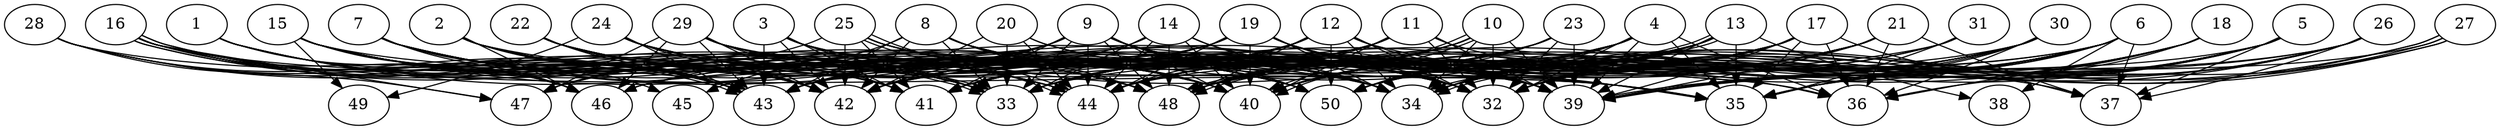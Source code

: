 // DAG automatically generated by daggen at Thu Oct  3 14:07:58 2019
// ./daggen --dot -n 50 --ccr 0.4 --fat 0.9 --regular 0.9 --density 0.9 --mindata 5242880 --maxdata 52428800 
digraph G {
  1 [size="121822720", alpha="0.17", expect_size="48729088"] 
  1 -> 33 [size ="48729088"]
  1 -> 34 [size ="48729088"]
  1 -> 43 [size ="48729088"]
  1 -> 44 [size ="48729088"]
  1 -> 46 [size ="48729088"]
  1 -> 48 [size ="48729088"]
  2 [size="64386560", alpha="0.12", expect_size="25754624"] 
  2 -> 34 [size ="25754624"]
  2 -> 36 [size ="25754624"]
  2 -> 42 [size ="25754624"]
  2 -> 43 [size ="25754624"]
  2 -> 46 [size ="25754624"]
  2 -> 48 [size ="25754624"]
  3 [size="22824960", alpha="0.15", expect_size="9129984"] 
  3 -> 33 [size ="9129984"]
  3 -> 39 [size ="9129984"]
  3 -> 40 [size ="9129984"]
  3 -> 41 [size ="9129984"]
  3 -> 42 [size ="9129984"]
  3 -> 43 [size ="9129984"]
  3 -> 48 [size ="9129984"]
  3 -> 50 [size ="9129984"]
  4 [size="49008640", alpha="0.09", expect_size="19603456"] 
  4 -> 32 [size ="19603456"]
  4 -> 33 [size ="19603456"]
  4 -> 34 [size ="19603456"]
  4 -> 35 [size ="19603456"]
  4 -> 36 [size ="19603456"]
  4 -> 39 [size ="19603456"]
  4 -> 40 [size ="19603456"]
  4 -> 41 [size ="19603456"]
  4 -> 46 [size ="19603456"]
  4 -> 48 [size ="19603456"]
  4 -> 50 [size ="19603456"]
  5 [size="80097280", alpha="0.17", expect_size="32038912"] 
  5 -> 32 [size ="32038912"]
  5 -> 33 [size ="32038912"]
  5 -> 34 [size ="32038912"]
  5 -> 35 [size ="32038912"]
  5 -> 37 [size ="32038912"]
  5 -> 39 [size ="32038912"]
  5 -> 48 [size ="32038912"]
  5 -> 50 [size ="32038912"]
  6 [size="71966720", alpha="0.13", expect_size="28786688"] 
  6 -> 32 [size ="28786688"]
  6 -> 33 [size ="28786688"]
  6 -> 34 [size ="28786688"]
  6 -> 35 [size ="28786688"]
  6 -> 37 [size ="28786688"]
  6 -> 38 [size ="28786688"]
  6 -> 39 [size ="28786688"]
  6 -> 40 [size ="28786688"]
  6 -> 42 [size ="28786688"]
  6 -> 43 [size ="28786688"]
  6 -> 48 [size ="28786688"]
  6 -> 50 [size ="28786688"]
  7 [size="45649920", alpha="0.19", expect_size="18259968"] 
  7 -> 32 [size ="18259968"]
  7 -> 39 [size ="18259968"]
  7 -> 42 [size ="18259968"]
  7 -> 43 [size ="18259968"]
  7 -> 44 [size ="18259968"]
  7 -> 45 [size ="18259968"]
  7 -> 46 [size ="18259968"]
  7 -> 48 [size ="18259968"]
  7 -> 50 [size ="18259968"]
  8 [size="124968960", alpha="0.15", expect_size="49987584"] 
  8 -> 32 [size ="49987584"]
  8 -> 33 [size ="49987584"]
  8 -> 34 [size ="49987584"]
  8 -> 39 [size ="49987584"]
  8 -> 40 [size ="49987584"]
  8 -> 42 [size ="49987584"]
  8 -> 43 [size ="49987584"]
  8 -> 45 [size ="49987584"]
  8 -> 48 [size ="49987584"]
  8 -> 50 [size ="49987584"]
  9 [size="58268160", alpha="0.08", expect_size="23307264"] 
  9 -> 32 [size ="23307264"]
  9 -> 33 [size ="23307264"]
  9 -> 34 [size ="23307264"]
  9 -> 35 [size ="23307264"]
  9 -> 39 [size ="23307264"]
  9 -> 40 [size ="23307264"]
  9 -> 41 [size ="23307264"]
  9 -> 42 [size ="23307264"]
  9 -> 43 [size ="23307264"]
  9 -> 44 [size ="23307264"]
  9 -> 47 [size ="23307264"]
  9 -> 48 [size ="23307264"]
  9 -> 50 [size ="23307264"]
  10 [size="33024000", alpha="0.15", expect_size="13209600"] 
  10 -> 32 [size ="13209600"]
  10 -> 33 [size ="13209600"]
  10 -> 34 [size ="13209600"]
  10 -> 39 [size ="13209600"]
  10 -> 40 [size ="13209600"]
  10 -> 40 [size ="13209600"]
  10 -> 42 [size ="13209600"]
  10 -> 44 [size ="13209600"]
  10 -> 48 [size ="13209600"]
  11 [size="102548480", alpha="0.17", expect_size="41019392"] 
  11 -> 32 [size ="41019392"]
  11 -> 33 [size ="41019392"]
  11 -> 36 [size ="41019392"]
  11 -> 39 [size ="41019392"]
  11 -> 40 [size ="41019392"]
  11 -> 42 [size ="41019392"]
  11 -> 43 [size ="41019392"]
  11 -> 48 [size ="41019392"]
  12 [size="86115840", alpha="0.15", expect_size="34446336"] 
  12 -> 32 [size ="34446336"]
  12 -> 33 [size ="34446336"]
  12 -> 34 [size ="34446336"]
  12 -> 37 [size ="34446336"]
  12 -> 39 [size ="34446336"]
  12 -> 41 [size ="34446336"]
  12 -> 42 [size ="34446336"]
  12 -> 43 [size ="34446336"]
  12 -> 44 [size ="34446336"]
  12 -> 48 [size ="34446336"]
  12 -> 50 [size ="34446336"]
  13 [size="37319680", alpha="0.19", expect_size="14927872"] 
  13 -> 32 [size ="14927872"]
  13 -> 33 [size ="14927872"]
  13 -> 34 [size ="14927872"]
  13 -> 35 [size ="14927872"]
  13 -> 38 [size ="14927872"]
  13 -> 39 [size ="14927872"]
  13 -> 43 [size ="14927872"]
  13 -> 44 [size ="14927872"]
  13 -> 48 [size ="14927872"]
  13 -> 48 [size ="14927872"]
  13 -> 50 [size ="14927872"]
  14 [size="126208000", alpha="0.19", expect_size="50483200"] 
  14 -> 32 [size ="50483200"]
  14 -> 33 [size ="50483200"]
  14 -> 34 [size ="50483200"]
  14 -> 40 [size ="50483200"]
  14 -> 43 [size ="50483200"]
  14 -> 44 [size ="50483200"]
  14 -> 48 [size ="50483200"]
  15 [size="61655040", alpha="0.07", expect_size="24662016"] 
  15 -> 32 [size ="24662016"]
  15 -> 33 [size ="24662016"]
  15 -> 39 [size ="24662016"]
  15 -> 40 [size ="24662016"]
  15 -> 41 [size ="24662016"]
  15 -> 42 [size ="24662016"]
  15 -> 43 [size ="24662016"]
  15 -> 44 [size ="24662016"]
  15 -> 46 [size ="24662016"]
  15 -> 48 [size ="24662016"]
  15 -> 49 [size ="24662016"]
  16 [size="42905600", alpha="0.02", expect_size="17162240"] 
  16 -> 33 [size ="17162240"]
  16 -> 33 [size ="17162240"]
  16 -> 35 [size ="17162240"]
  16 -> 39 [size ="17162240"]
  16 -> 42 [size ="17162240"]
  16 -> 43 [size ="17162240"]
  16 -> 43 [size ="17162240"]
  16 -> 44 [size ="17162240"]
  16 -> 46 [size ="17162240"]
  16 -> 47 [size ="17162240"]
  16 -> 48 [size ="17162240"]
  17 [size="121489920", alpha="0.10", expect_size="48595968"] 
  17 -> 32 [size ="48595968"]
  17 -> 33 [size ="48595968"]
  17 -> 35 [size ="48595968"]
  17 -> 36 [size ="48595968"]
  17 -> 37 [size ="48595968"]
  17 -> 39 [size ="48595968"]
  17 -> 40 [size ="48595968"]
  17 -> 41 [size ="48595968"]
  17 -> 42 [size ="48595968"]
  17 -> 44 [size ="48595968"]
  17 -> 48 [size ="48595968"]
  17 -> 50 [size ="48595968"]
  18 [size="115573760", alpha="0.06", expect_size="46229504"] 
  18 -> 32 [size ="46229504"]
  18 -> 36 [size ="46229504"]
  18 -> 39 [size ="46229504"]
  18 -> 40 [size ="46229504"]
  18 -> 44 [size ="46229504"]
  19 [size="85038080", alpha="0.17", expect_size="34015232"] 
  19 -> 32 [size ="34015232"]
  19 -> 34 [size ="34015232"]
  19 -> 35 [size ="34015232"]
  19 -> 39 [size ="34015232"]
  19 -> 40 [size ="34015232"]
  19 -> 41 [size ="34015232"]
  19 -> 43 [size ="34015232"]
  19 -> 44 [size ="34015232"]
  19 -> 47 [size ="34015232"]
  20 [size="131048960", alpha="0.12", expect_size="52419584"] 
  20 -> 32 [size ="52419584"]
  20 -> 33 [size ="52419584"]
  20 -> 34 [size ="52419584"]
  20 -> 42 [size ="52419584"]
  20 -> 44 [size ="52419584"]
  21 [size="99036160", alpha="0.06", expect_size="39614464"] 
  21 -> 32 [size ="39614464"]
  21 -> 33 [size ="39614464"]
  21 -> 34 [size ="39614464"]
  21 -> 36 [size ="39614464"]
  21 -> 37 [size ="39614464"]
  21 -> 39 [size ="39614464"]
  21 -> 40 [size ="39614464"]
  21 -> 41 [size ="39614464"]
  21 -> 44 [size ="39614464"]
  21 -> 48 [size ="39614464"]
  21 -> 50 [size ="39614464"]
  22 [size="81177600", alpha="0.08", expect_size="32471040"] 
  22 -> 33 [size ="32471040"]
  22 -> 34 [size ="32471040"]
  22 -> 40 [size ="32471040"]
  22 -> 41 [size ="32471040"]
  22 -> 42 [size ="32471040"]
  22 -> 43 [size ="32471040"]
  22 -> 44 [size ="32471040"]
  22 -> 48 [size ="32471040"]
  22 -> 50 [size ="32471040"]
  23 [size="51205120", alpha="0.12", expect_size="20482048"] 
  23 -> 32 [size ="20482048"]
  23 -> 39 [size ="20482048"]
  23 -> 40 [size ="20482048"]
  23 -> 43 [size ="20482048"]
  23 -> 44 [size ="20482048"]
  23 -> 50 [size ="20482048"]
  24 [size="46251520", alpha="0.02", expect_size="18500608"] 
  24 -> 32 [size ="18500608"]
  24 -> 33 [size ="18500608"]
  24 -> 39 [size ="18500608"]
  24 -> 40 [size ="18500608"]
  24 -> 42 [size ="18500608"]
  24 -> 43 [size ="18500608"]
  24 -> 44 [size ="18500608"]
  24 -> 49 [size ="18500608"]
  24 -> 50 [size ="18500608"]
  25 [size="38085120", alpha="0.04", expect_size="15234048"] 
  25 -> 34 [size ="15234048"]
  25 -> 35 [size ="15234048"]
  25 -> 40 [size ="15234048"]
  25 -> 41 [size ="15234048"]
  25 -> 42 [size ="15234048"]
  25 -> 44 [size ="15234048"]
  25 -> 44 [size ="15234048"]
  25 -> 47 [size ="15234048"]
  25 -> 50 [size ="15234048"]
  26 [size="78891520", alpha="0.15", expect_size="31556608"] 
  26 -> 32 [size ="31556608"]
  26 -> 34 [size ="31556608"]
  26 -> 35 [size ="31556608"]
  26 -> 37 [size ="31556608"]
  26 -> 39 [size ="31556608"]
  26 -> 42 [size ="31556608"]
  26 -> 44 [size ="31556608"]
  27 [size="89753600", alpha="0.12", expect_size="35901440"] 
  27 -> 34 [size ="35901440"]
  27 -> 34 [size ="35901440"]
  27 -> 36 [size ="35901440"]
  27 -> 39 [size ="35901440"]
  27 -> 39 [size ="35901440"]
  27 -> 48 [size ="35901440"]
  28 [size="33489920", alpha="0.08", expect_size="13395968"] 
  28 -> 33 [size ="13395968"]
  28 -> 34 [size ="13395968"]
  28 -> 41 [size ="13395968"]
  28 -> 42 [size ="13395968"]
  28 -> 43 [size ="13395968"]
  28 -> 47 [size ="13395968"]
  29 [size="69864960", alpha="0.12", expect_size="27945984"] 
  29 -> 32 [size ="27945984"]
  29 -> 34 [size ="27945984"]
  29 -> 35 [size ="27945984"]
  29 -> 39 [size ="27945984"]
  29 -> 41 [size ="27945984"]
  29 -> 42 [size ="27945984"]
  29 -> 43 [size ="27945984"]
  29 -> 46 [size ="27945984"]
  29 -> 47 [size ="27945984"]
  29 -> 48 [size ="27945984"]
  30 [size="50442240", alpha="0.19", expect_size="20176896"] 
  30 -> 32 [size ="20176896"]
  30 -> 34 [size ="20176896"]
  30 -> 35 [size ="20176896"]
  30 -> 36 [size ="20176896"]
  30 -> 39 [size ="20176896"]
  30 -> 44 [size ="20176896"]
  30 -> 46 [size ="20176896"]
  30 -> 48 [size ="20176896"]
  30 -> 50 [size ="20176896"]
  31 [size="120962560", alpha="0.01", expect_size="48385024"] 
  31 -> 32 [size ="48385024"]
  31 -> 34 [size ="48385024"]
  31 -> 35 [size ="48385024"]
  31 -> 46 [size ="48385024"]
  32 [size="36247040", alpha="0.15", expect_size="14498816"] 
  33 [size="83504640", alpha="0.14", expect_size="33401856"] 
  34 [size="36528640", alpha="0.12", expect_size="14611456"] 
  35 [size="49180160", alpha="0.18", expect_size="19672064"] 
  36 [size="70489600", alpha="0.09", expect_size="28195840"] 
  37 [size="41349120", alpha="0.18", expect_size="16539648"] 
  38 [size="112268800", alpha="0.05", expect_size="44907520"] 
  39 [size="41218560", alpha="0.04", expect_size="16487424"] 
  40 [size="109294080", alpha="0.03", expect_size="43717632"] 
  41 [size="100477440", alpha="0.16", expect_size="40190976"] 
  42 [size="104215040", alpha="0.02", expect_size="41686016"] 
  43 [size="75553280", alpha="0.13", expect_size="30221312"] 
  44 [size="38704640", alpha="0.10", expect_size="15481856"] 
  45 [size="106769920", alpha="0.12", expect_size="42707968"] 
  46 [size="92372480", alpha="0.04", expect_size="36948992"] 
  47 [size="25305600", alpha="0.10", expect_size="10122240"] 
  48 [size="13957120", alpha="0.19", expect_size="5582848"] 
  49 [size="42826240", alpha="0.18", expect_size="17130496"] 
  50 [size="65884160", alpha="0.03", expect_size="26353664"] 
}
